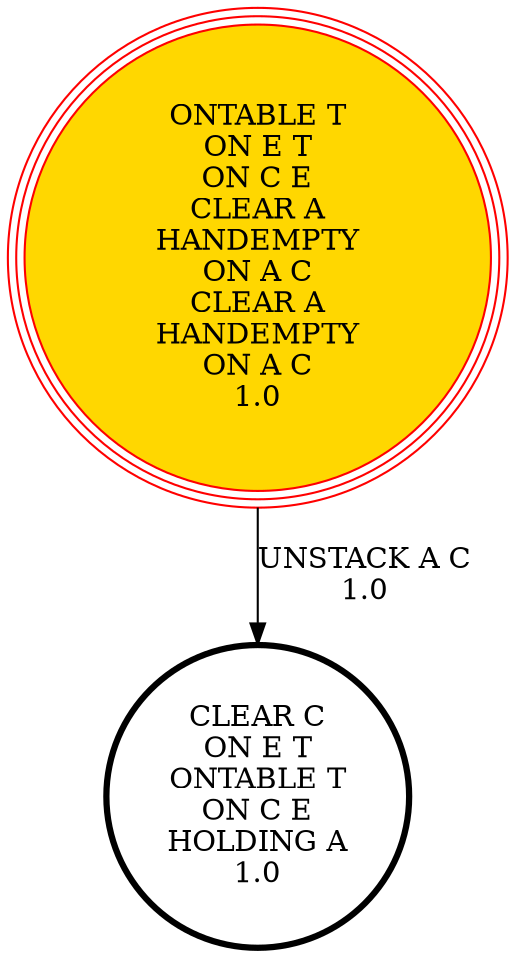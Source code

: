 digraph {
"ONTABLE T\nON E T\nON C E\nCLEAR A\nHANDEMPTY\nON A C\nCLEAR A\nHANDEMPTY\nON A C\n1.0\n" -> "CLEAR C\nON E T\nONTABLE T\nON C E\nHOLDING A\n1.0\n"[label="UNSTACK A C\n1.0\n"];
"CLEAR C\nON E T\nONTABLE T\nON C E\nHOLDING A\n1.0\n" [shape=circle, penwidth=3];
"CLEAR C\nON E T\nONTABLE T\nON C E\nHOLDING A\n1.0\n" [shape=circle, penwidth=3];
"ONTABLE T\nON E T\nON C E\nCLEAR A\nHANDEMPTY\nON A C\nCLEAR A\nHANDEMPTY\nON A C\n1.0\n" [shape=circle, style=filled color=red, fillcolor=gold, peripheries=3];
}
